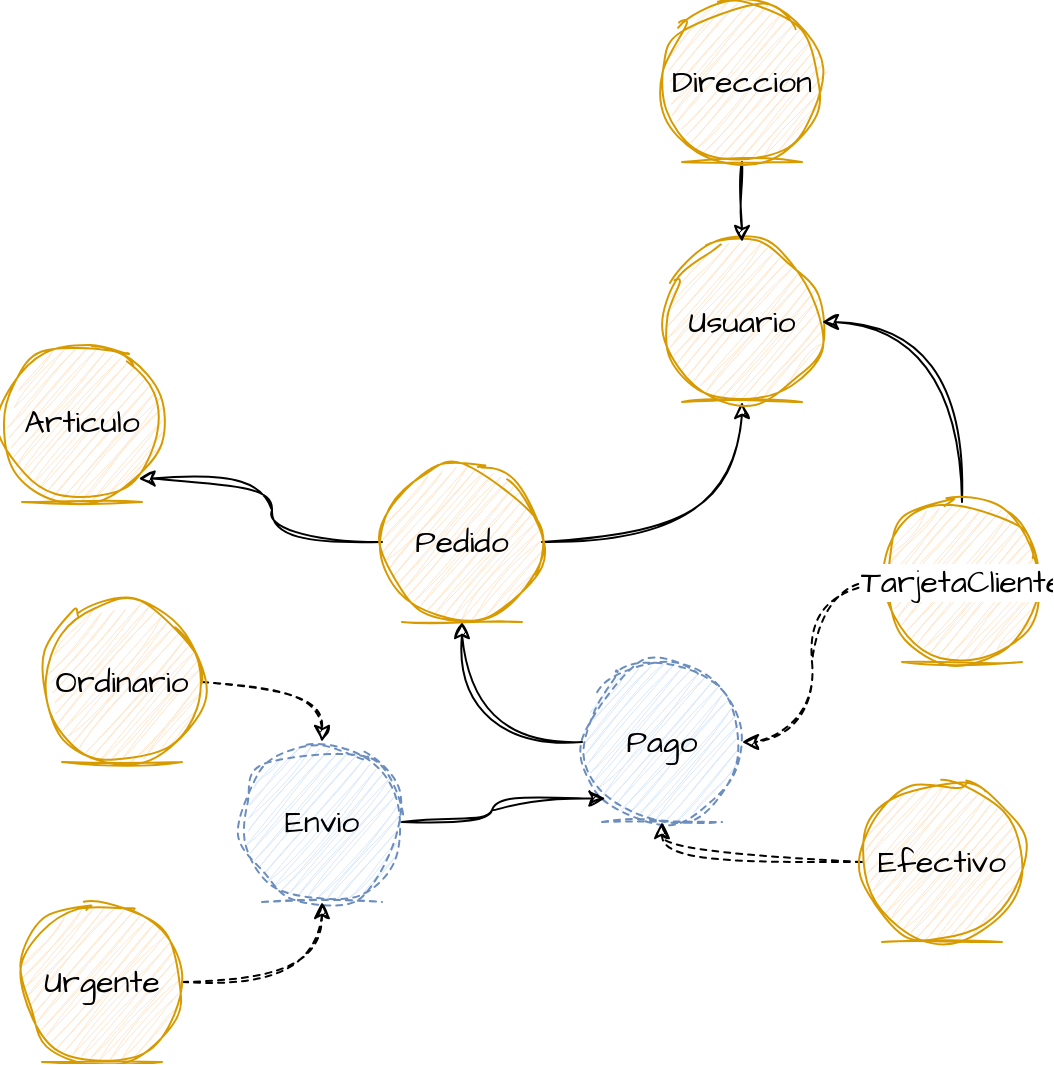 <mxfile version="21.6.8" type="device">
  <diagram name="Página-1" id="Y-gPOUFswbVmiB2BTBgO">
    <mxGraphModel dx="1242" dy="878" grid="1" gridSize="10" guides="1" tooltips="1" connect="1" arrows="1" fold="1" page="1" pageScale="1" pageWidth="827" pageHeight="1169" math="0" shadow="0">
      <root>
        <mxCell id="0" />
        <mxCell id="1" parent="0" />
        <mxCell id="W_GrPOmcVnUPBxZxo2hD-8" style="edgeStyle=orthogonalEdgeStyle;sketch=1;hachureGap=4;jiggle=2;curveFitting=1;orthogonalLoop=1;jettySize=auto;html=1;exitX=1;exitY=0.5;exitDx=0;exitDy=0;entryX=0.5;entryY=1;entryDx=0;entryDy=0;fontFamily=Architects Daughter;fontSource=https%3A%2F%2Ffonts.googleapis.com%2Fcss%3Ffamily%3DArchitects%2BDaughter;fontSize=16;curved=1;" parent="1" source="W_GrPOmcVnUPBxZxo2hD-1" target="W_GrPOmcVnUPBxZxo2hD-3" edge="1">
          <mxGeometry relative="1" as="geometry" />
        </mxCell>
        <mxCell id="mv5uTkdb-73WJxR1n8eF-1" style="edgeStyle=orthogonalEdgeStyle;sketch=1;hachureGap=4;jiggle=2;curveFitting=1;orthogonalLoop=1;jettySize=auto;html=1;exitX=0;exitY=0.5;exitDx=0;exitDy=0;entryX=1;entryY=1;entryDx=0;entryDy=0;fontFamily=Architects Daughter;fontSource=https%3A%2F%2Ffonts.googleapis.com%2Fcss%3Ffamily%3DArchitects%2BDaughter;fontSize=16;curved=1;" parent="1" source="W_GrPOmcVnUPBxZxo2hD-1" target="W_GrPOmcVnUPBxZxo2hD-2" edge="1">
          <mxGeometry relative="1" as="geometry" />
        </mxCell>
        <mxCell id="W_GrPOmcVnUPBxZxo2hD-1" value="Pedido" style="ellipse;shape=umlEntity;whiteSpace=wrap;html=1;sketch=1;hachureGap=4;jiggle=2;curveFitting=1;fontFamily=Architects Daughter;fontSource=https%3A%2F%2Ffonts.googleapis.com%2Fcss%3Ffamily%3DArchitects%2BDaughter;fontSize=16;fillColor=#ffe6cc;strokeColor=#d79b00;" parent="1" vertex="1">
          <mxGeometry x="340" y="270" width="80" height="80" as="geometry" />
        </mxCell>
        <mxCell id="W_GrPOmcVnUPBxZxo2hD-2" value="Articulo" style="ellipse;shape=umlEntity;whiteSpace=wrap;html=1;sketch=1;hachureGap=4;jiggle=2;curveFitting=1;fontFamily=Architects Daughter;fontSource=https%3A%2F%2Ffonts.googleapis.com%2Fcss%3Ffamily%3DArchitects%2BDaughter;fontSize=16;fillColor=#ffe6cc;strokeColor=#d79b00;" parent="1" vertex="1">
          <mxGeometry x="150" y="210" width="80" height="80" as="geometry" />
        </mxCell>
        <mxCell id="W_GrPOmcVnUPBxZxo2hD-3" value="Usuario" style="ellipse;shape=umlEntity;whiteSpace=wrap;html=1;sketch=1;hachureGap=4;jiggle=2;curveFitting=1;fontFamily=Architects Daughter;fontSource=https%3A%2F%2Ffonts.googleapis.com%2Fcss%3Ffamily%3DArchitects%2BDaughter;fontSize=16;fillColor=#ffe6cc;strokeColor=#d79b00;" parent="1" vertex="1">
          <mxGeometry x="480" y="160" width="80" height="80" as="geometry" />
        </mxCell>
        <mxCell id="W_GrPOmcVnUPBxZxo2hD-10" style="edgeStyle=orthogonalEdgeStyle;sketch=1;hachureGap=4;jiggle=2;curveFitting=1;orthogonalLoop=1;jettySize=auto;html=1;exitX=0;exitY=0.5;exitDx=0;exitDy=0;entryX=0.5;entryY=1;entryDx=0;entryDy=0;fontFamily=Architects Daughter;fontSource=https%3A%2F%2Ffonts.googleapis.com%2Fcss%3Ffamily%3DArchitects%2BDaughter;fontSize=16;curved=1;" parent="1" source="W_GrPOmcVnUPBxZxo2hD-4" target="W_GrPOmcVnUPBxZxo2hD-1" edge="1">
          <mxGeometry relative="1" as="geometry" />
        </mxCell>
        <mxCell id="W_GrPOmcVnUPBxZxo2hD-4" value="Pago" style="ellipse;shape=umlEntity;whiteSpace=wrap;html=1;sketch=1;hachureGap=4;jiggle=2;curveFitting=1;fontFamily=Architects Daughter;fontSource=https%3A%2F%2Ffonts.googleapis.com%2Fcss%3Ffamily%3DArchitects%2BDaughter;fontSize=16;dashed=1;fillColor=#dae8fc;strokeColor=#6c8ebf;" parent="1" vertex="1">
          <mxGeometry x="440" y="370" width="80" height="80" as="geometry" />
        </mxCell>
        <mxCell id="W_GrPOmcVnUPBxZxo2hD-13" style="edgeStyle=orthogonalEdgeStyle;sketch=1;hachureGap=4;jiggle=2;curveFitting=1;orthogonalLoop=1;jettySize=auto;html=1;exitX=0;exitY=0.5;exitDx=0;exitDy=0;entryX=1;entryY=0.5;entryDx=0;entryDy=0;fontFamily=Architects Daughter;fontSource=https%3A%2F%2Ffonts.googleapis.com%2Fcss%3Ffamily%3DArchitects%2BDaughter;fontSize=16;curved=1;dashed=1;" parent="1" source="W_GrPOmcVnUPBxZxo2hD-5" target="W_GrPOmcVnUPBxZxo2hD-4" edge="1">
          <mxGeometry relative="1" as="geometry" />
        </mxCell>
        <mxCell id="W_GrPOmcVnUPBxZxo2hD-14" style="edgeStyle=orthogonalEdgeStyle;sketch=1;hachureGap=4;jiggle=2;curveFitting=1;orthogonalLoop=1;jettySize=auto;html=1;exitX=0.5;exitY=0;exitDx=0;exitDy=0;entryX=1;entryY=0.5;entryDx=0;entryDy=0;fontFamily=Architects Daughter;fontSource=https%3A%2F%2Ffonts.googleapis.com%2Fcss%3Ffamily%3DArchitects%2BDaughter;fontSize=16;curved=1;" parent="1" source="W_GrPOmcVnUPBxZxo2hD-5" target="W_GrPOmcVnUPBxZxo2hD-3" edge="1">
          <mxGeometry relative="1" as="geometry" />
        </mxCell>
        <mxCell id="W_GrPOmcVnUPBxZxo2hD-5" value="TarjetaCliente" style="ellipse;shape=umlEntity;whiteSpace=wrap;html=1;sketch=1;hachureGap=4;jiggle=2;curveFitting=1;fontFamily=Architects Daughter;fontSource=https%3A%2F%2Ffonts.googleapis.com%2Fcss%3Ffamily%3DArchitects%2BDaughter;fontSize=16;labelBackgroundColor=default;fillColor=#ffe6cc;strokeColor=#d79b00;" parent="1" vertex="1">
          <mxGeometry x="590" y="290" width="80" height="80" as="geometry" />
        </mxCell>
        <mxCell id="W_GrPOmcVnUPBxZxo2hD-12" style="edgeStyle=orthogonalEdgeStyle;sketch=1;hachureGap=4;jiggle=2;curveFitting=1;orthogonalLoop=1;jettySize=auto;html=1;entryX=0.5;entryY=1;entryDx=0;entryDy=0;fontFamily=Architects Daughter;fontSource=https%3A%2F%2Ffonts.googleapis.com%2Fcss%3Ffamily%3DArchitects%2BDaughter;fontSize=16;curved=1;dashed=1;" parent="1" source="W_GrPOmcVnUPBxZxo2hD-6" target="W_GrPOmcVnUPBxZxo2hD-4" edge="1">
          <mxGeometry relative="1" as="geometry" />
        </mxCell>
        <mxCell id="W_GrPOmcVnUPBxZxo2hD-6" value="Efectivo" style="ellipse;shape=umlEntity;whiteSpace=wrap;html=1;sketch=1;hachureGap=4;jiggle=2;curveFitting=1;fontFamily=Architects Daughter;fontSource=https%3A%2F%2Ffonts.googleapis.com%2Fcss%3Ffamily%3DArchitects%2BDaughter;fontSize=16;fillColor=#ffe6cc;strokeColor=#d79b00;" parent="1" vertex="1">
          <mxGeometry x="580" y="430" width="80" height="80" as="geometry" />
        </mxCell>
        <mxCell id="W_GrPOmcVnUPBxZxo2hD-19" style="edgeStyle=orthogonalEdgeStyle;rounded=0;sketch=1;hachureGap=4;jiggle=2;curveFitting=1;orthogonalLoop=1;jettySize=auto;html=1;exitX=0.5;exitY=1;exitDx=0;exitDy=0;entryX=0.5;entryY=0;entryDx=0;entryDy=0;fontFamily=Architects Daughter;fontSource=https%3A%2F%2Ffonts.googleapis.com%2Fcss%3Ffamily%3DArchitects%2BDaughter;fontSize=16;" parent="1" source="W_GrPOmcVnUPBxZxo2hD-18" target="W_GrPOmcVnUPBxZxo2hD-3" edge="1">
          <mxGeometry relative="1" as="geometry" />
        </mxCell>
        <mxCell id="W_GrPOmcVnUPBxZxo2hD-18" value="Direccion" style="ellipse;shape=umlEntity;whiteSpace=wrap;html=1;sketch=1;hachureGap=4;jiggle=2;curveFitting=1;fontFamily=Architects Daughter;fontSource=https%3A%2F%2Ffonts.googleapis.com%2Fcss%3Ffamily%3DArchitects%2BDaughter;fontSize=16;fillColor=#ffe6cc;strokeColor=#d79b00;" parent="1" vertex="1">
          <mxGeometry x="480" y="40" width="80" height="80" as="geometry" />
        </mxCell>
        <mxCell id="W_GrPOmcVnUPBxZxo2hD-21" style="edgeStyle=orthogonalEdgeStyle;sketch=1;hachureGap=4;jiggle=2;curveFitting=1;orthogonalLoop=1;jettySize=auto;html=1;entryX=0;entryY=1;entryDx=0;entryDy=0;fontFamily=Architects Daughter;fontSource=https%3A%2F%2Ffonts.googleapis.com%2Fcss%3Ffamily%3DArchitects%2BDaughter;fontSize=16;curved=1;" parent="1" source="W_GrPOmcVnUPBxZxo2hD-20" target="W_GrPOmcVnUPBxZxo2hD-4" edge="1">
          <mxGeometry relative="1" as="geometry" />
        </mxCell>
        <mxCell id="W_GrPOmcVnUPBxZxo2hD-20" value="Envio" style="ellipse;shape=umlEntity;whiteSpace=wrap;html=1;sketch=1;hachureGap=4;jiggle=2;curveFitting=1;fontFamily=Architects Daughter;fontSource=https%3A%2F%2Ffonts.googleapis.com%2Fcss%3Ffamily%3DArchitects%2BDaughter;fontSize=16;dashed=1;fillColor=#dae8fc;strokeColor=#6c8ebf;" parent="1" vertex="1">
          <mxGeometry x="270" y="410" width="80" height="80" as="geometry" />
        </mxCell>
        <mxCell id="W_GrPOmcVnUPBxZxo2hD-25" style="edgeStyle=orthogonalEdgeStyle;sketch=1;hachureGap=4;jiggle=2;curveFitting=1;orthogonalLoop=1;jettySize=auto;html=1;exitX=1;exitY=0.5;exitDx=0;exitDy=0;entryX=0.5;entryY=0;entryDx=0;entryDy=0;fontFamily=Architects Daughter;fontSource=https%3A%2F%2Ffonts.googleapis.com%2Fcss%3Ffamily%3DArchitects%2BDaughter;fontSize=16;curved=1;dashed=1;" parent="1" source="W_GrPOmcVnUPBxZxo2hD-22" target="W_GrPOmcVnUPBxZxo2hD-20" edge="1">
          <mxGeometry relative="1" as="geometry" />
        </mxCell>
        <mxCell id="W_GrPOmcVnUPBxZxo2hD-22" value="Ordinario" style="ellipse;shape=umlEntity;whiteSpace=wrap;html=1;sketch=1;hachureGap=4;jiggle=2;curveFitting=1;fontFamily=Architects Daughter;fontSource=https%3A%2F%2Ffonts.googleapis.com%2Fcss%3Ffamily%3DArchitects%2BDaughter;fontSize=16;fillColor=#ffe6cc;strokeColor=#d79b00;" parent="1" vertex="1">
          <mxGeometry x="170" y="340" width="80" height="80" as="geometry" />
        </mxCell>
        <mxCell id="W_GrPOmcVnUPBxZxo2hD-24" style="edgeStyle=orthogonalEdgeStyle;sketch=1;hachureGap=4;jiggle=2;curveFitting=1;orthogonalLoop=1;jettySize=auto;html=1;exitX=1;exitY=0.5;exitDx=0;exitDy=0;entryX=0.5;entryY=1;entryDx=0;entryDy=0;fontFamily=Architects Daughter;fontSource=https%3A%2F%2Ffonts.googleapis.com%2Fcss%3Ffamily%3DArchitects%2BDaughter;fontSize=16;curved=1;dashed=1;" parent="1" source="W_GrPOmcVnUPBxZxo2hD-23" target="W_GrPOmcVnUPBxZxo2hD-20" edge="1">
          <mxGeometry relative="1" as="geometry" />
        </mxCell>
        <mxCell id="W_GrPOmcVnUPBxZxo2hD-23" value="Urgente" style="ellipse;shape=umlEntity;whiteSpace=wrap;html=1;sketch=1;hachureGap=4;jiggle=2;curveFitting=1;fontFamily=Architects Daughter;fontSource=https%3A%2F%2Ffonts.googleapis.com%2Fcss%3Ffamily%3DArchitects%2BDaughter;fontSize=16;fillColor=#ffe6cc;strokeColor=#d79b00;" parent="1" vertex="1">
          <mxGeometry x="160" y="490" width="80" height="80" as="geometry" />
        </mxCell>
      </root>
    </mxGraphModel>
  </diagram>
</mxfile>
